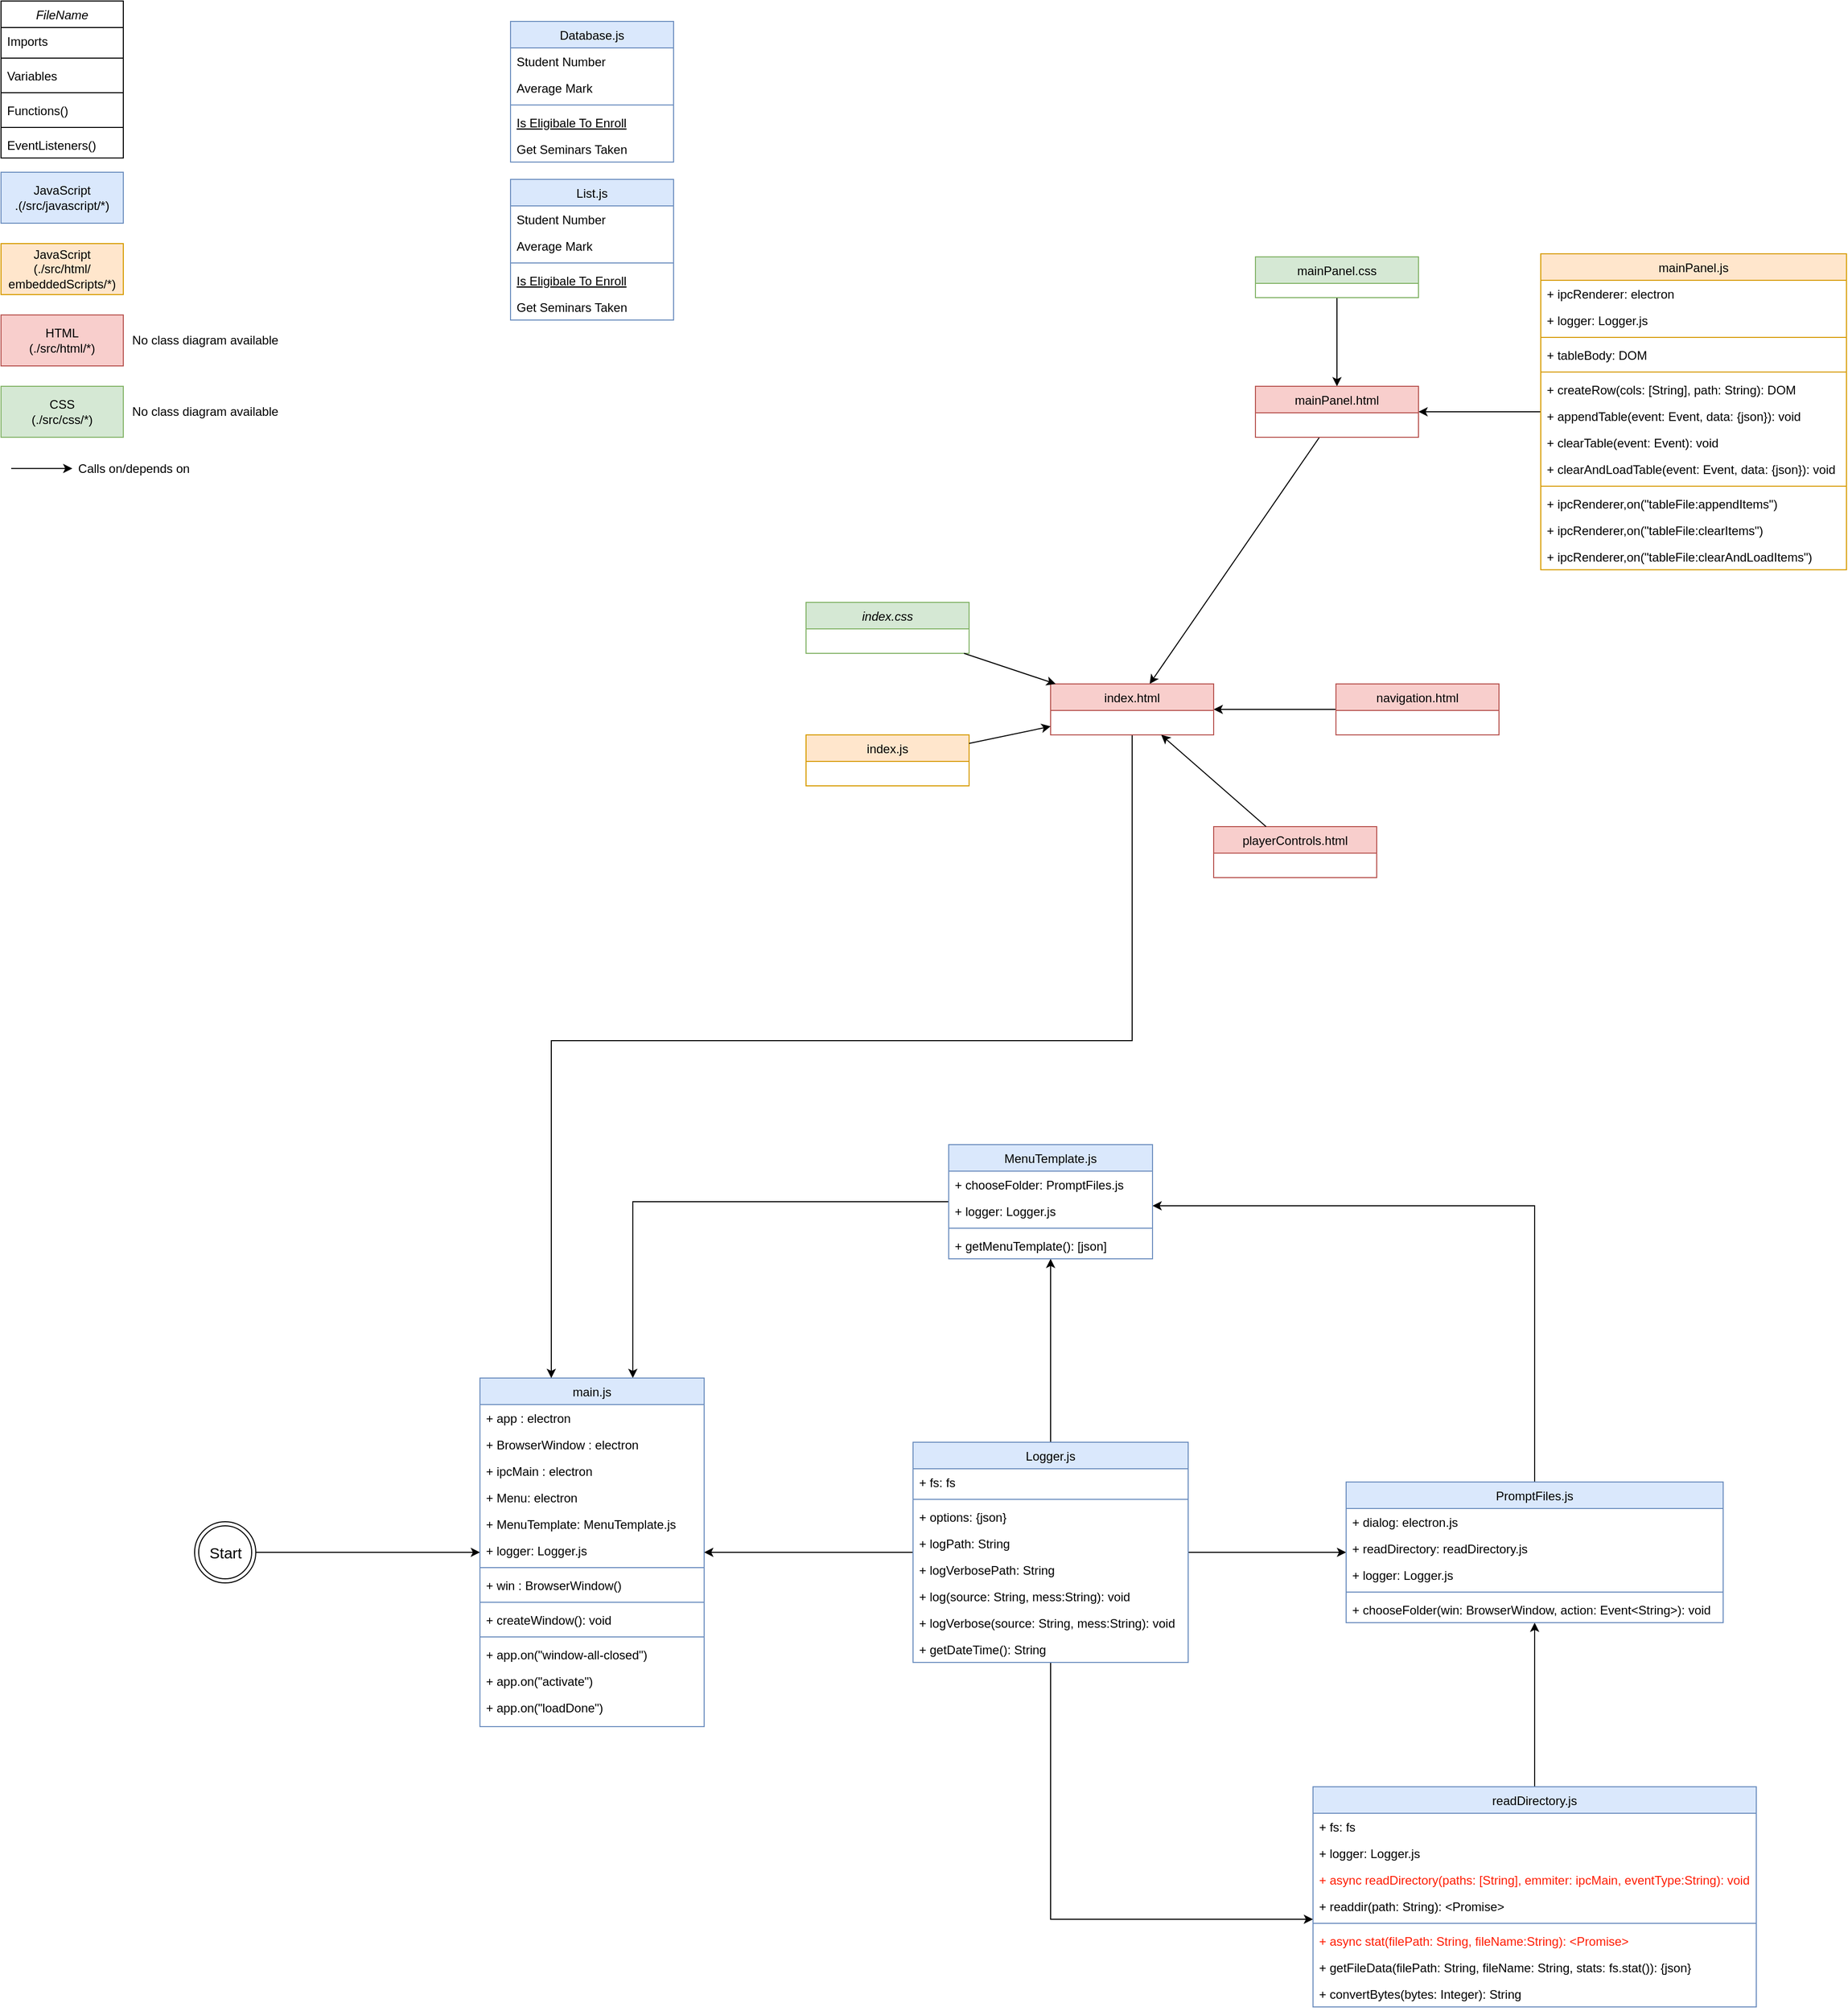 <mxfile version="13.0.3" type="device"><diagram id="C5RBs43oDa-KdzZeNtuy" name="Page-1"><mxGraphModel dx="3103" dy="2331" grid="1" gridSize="10" guides="1" tooltips="1" connect="1" arrows="1" fold="1" page="1" pageScale="1" pageWidth="827" pageHeight="1169" math="0" shadow="0"><root><mxCell id="WIyWlLk6GJQsqaUBKTNV-0"/><mxCell id="WIyWlLk6GJQsqaUBKTNV-1" parent="WIyWlLk6GJQsqaUBKTNV-0"/><mxCell id="gVrjF1iI4nP1B_Ggu-bL-0" value="FileName" style="swimlane;fontStyle=2;align=center;verticalAlign=top;childLayout=stackLayout;horizontal=1;startSize=26;horizontalStack=0;resizeParent=1;resizeLast=0;collapsible=1;marginBottom=0;rounded=0;shadow=0;strokeWidth=1;" parent="WIyWlLk6GJQsqaUBKTNV-1" vertex="1"><mxGeometry x="10" y="10" width="120" height="154" as="geometry"><mxRectangle x="230" y="140" width="160" height="26" as="alternateBounds"/></mxGeometry></mxCell><mxCell id="gVrjF1iI4nP1B_Ggu-bL-83" value="Imports" style="text;align=left;verticalAlign=top;spacingLeft=4;spacingRight=4;overflow=hidden;rotatable=0;points=[[0,0.5],[1,0.5]];portConstraint=eastwest;" parent="gVrjF1iI4nP1B_Ggu-bL-0" vertex="1"><mxGeometry y="26" width="120" height="26" as="geometry"/></mxCell><mxCell id="gVrjF1iI4nP1B_Ggu-bL-81" value="" style="line;html=1;strokeWidth=1;align=left;verticalAlign=middle;spacingTop=-1;spacingLeft=3;spacingRight=3;rotatable=0;labelPosition=right;points=[];portConstraint=eastwest;" parent="gVrjF1iI4nP1B_Ggu-bL-0" vertex="1"><mxGeometry y="52" width="120" height="8" as="geometry"/></mxCell><mxCell id="gVrjF1iI4nP1B_Ggu-bL-80" value="Variables" style="text;align=left;verticalAlign=top;spacingLeft=4;spacingRight=4;overflow=hidden;rotatable=0;points=[[0,0.5],[1,0.5]];portConstraint=eastwest;" parent="gVrjF1iI4nP1B_Ggu-bL-0" vertex="1"><mxGeometry y="60" width="120" height="26" as="geometry"/></mxCell><mxCell id="gVrjF1iI4nP1B_Ggu-bL-79" value="" style="line;html=1;strokeWidth=1;align=left;verticalAlign=middle;spacingTop=-1;spacingLeft=3;spacingRight=3;rotatable=0;labelPosition=right;points=[];portConstraint=eastwest;" parent="gVrjF1iI4nP1B_Ggu-bL-0" vertex="1"><mxGeometry y="86" width="120" height="8" as="geometry"/></mxCell><mxCell id="gVrjF1iI4nP1B_Ggu-bL-1" value="Functions()" style="text;align=left;verticalAlign=top;spacingLeft=4;spacingRight=4;overflow=hidden;rotatable=0;points=[[0,0.5],[1,0.5]];portConstraint=eastwest;" parent="gVrjF1iI4nP1B_Ggu-bL-0" vertex="1"><mxGeometry y="94" width="120" height="26" as="geometry"/></mxCell><mxCell id="gVrjF1iI4nP1B_Ggu-bL-4" value="" style="line;html=1;strokeWidth=1;align=left;verticalAlign=middle;spacingTop=-1;spacingLeft=3;spacingRight=3;rotatable=0;labelPosition=right;points=[];portConstraint=eastwest;" parent="gVrjF1iI4nP1B_Ggu-bL-0" vertex="1"><mxGeometry y="120" width="120" height="8" as="geometry"/></mxCell><mxCell id="gVrjF1iI4nP1B_Ggu-bL-5" value="EventListeners()" style="text;align=left;verticalAlign=top;spacingLeft=4;spacingRight=4;overflow=hidden;rotatable=0;points=[[0,0.5],[1,0.5]];portConstraint=eastwest;" parent="gVrjF1iI4nP1B_Ggu-bL-0" vertex="1"><mxGeometry y="128" width="120" height="26" as="geometry"/></mxCell><mxCell id="gVrjF1iI4nP1B_Ggu-bL-6" value="JavaScript&lt;br&gt;.(/src/javascript/*)" style="rounded=0;whiteSpace=wrap;html=1;fillColor=#dae8fc;strokeColor=#6c8ebf;" parent="WIyWlLk6GJQsqaUBKTNV-1" vertex="1"><mxGeometry x="10" y="178" width="120" height="50" as="geometry"/></mxCell><mxCell id="gVrjF1iI4nP1B_Ggu-bL-7" value="HTML&lt;br&gt;(./src/html/*)" style="rounded=0;whiteSpace=wrap;html=1;fillColor=#f8cecc;strokeColor=#b85450;" parent="WIyWlLk6GJQsqaUBKTNV-1" vertex="1"><mxGeometry x="10" y="318" width="120" height="50" as="geometry"/></mxCell><mxCell id="gVrjF1iI4nP1B_Ggu-bL-8" value="CSS&lt;br&gt;(./src/css/*)" style="rounded=0;whiteSpace=wrap;html=1;fillColor=#d5e8d4;strokeColor=#82b366;" parent="WIyWlLk6GJQsqaUBKTNV-1" vertex="1"><mxGeometry x="10" y="388" width="120" height="50" as="geometry"/></mxCell><mxCell id="gVrjF1iI4nP1B_Ggu-bL-9" value="JavaScript&lt;br&gt;(./src/html/&lt;br&gt;embeddedScripts/*)" style="rounded=0;whiteSpace=wrap;html=1;fillColor=#ffe6cc;strokeColor=#d79b00;" parent="WIyWlLk6GJQsqaUBKTNV-1" vertex="1"><mxGeometry x="10" y="248" width="120" height="50" as="geometry"/></mxCell><mxCell id="gVrjF1iI4nP1B_Ggu-bL-78" style="edgeStyle=orthogonalEdgeStyle;rounded=0;orthogonalLoop=1;jettySize=auto;html=1;" parent="WIyWlLk6GJQsqaUBKTNV-1" source="gVrjF1iI4nP1B_Ggu-bL-77" target="gVrjF1iI4nP1B_Ggu-bL-53" edge="1"><mxGeometry relative="1" as="geometry"/></mxCell><mxCell id="VrNnwWDNlk9LWZTwXPjB-36" style="rounded=0;orthogonalLoop=1;jettySize=auto;html=1;fontColor=#FF1C03;" edge="1" parent="WIyWlLk6GJQsqaUBKTNV-1" source="gVrjF1iI4nP1B_Ggu-bL-23" target="gVrjF1iI4nP1B_Ggu-bL-11"><mxGeometry relative="1" as="geometry"/></mxCell><mxCell id="VrNnwWDNlk9LWZTwXPjB-33" style="rounded=0;orthogonalLoop=1;jettySize=auto;html=1;fontColor=#FF1C03;" edge="1" parent="WIyWlLk6GJQsqaUBKTNV-1" source="gVrjF1iI4nP1B_Ggu-bL-17" target="gVrjF1iI4nP1B_Ggu-bL-11"><mxGeometry relative="1" as="geometry"/></mxCell><mxCell id="VrNnwWDNlk9LWZTwXPjB-35" style="rounded=0;orthogonalLoop=1;jettySize=auto;html=1;fontColor=#FF1C03;" edge="1" parent="WIyWlLk6GJQsqaUBKTNV-1" source="zkfFHV4jXpPFQw0GAbJ--17" target="gVrjF1iI4nP1B_Ggu-bL-17"><mxGeometry relative="1" as="geometry"/></mxCell><mxCell id="VrNnwWDNlk9LWZTwXPjB-34" style="rounded=0;orthogonalLoop=1;jettySize=auto;html=1;fontColor=#FF1C03;" edge="1" parent="WIyWlLk6GJQsqaUBKTNV-1" source="zkfFHV4jXpPFQw0GAbJ--6" target="gVrjF1iI4nP1B_Ggu-bL-17"><mxGeometry relative="1" as="geometry"/></mxCell><mxCell id="zkfFHV4jXpPFQw0GAbJ--0" value="index.css" style="swimlane;fontStyle=2;align=center;verticalAlign=top;childLayout=stackLayout;horizontal=1;startSize=26;horizontalStack=0;resizeParent=1;resizeLast=0;collapsible=1;marginBottom=0;rounded=0;shadow=0;strokeWidth=1;fillColor=#d5e8d4;strokeColor=#82b366;" parent="WIyWlLk6GJQsqaUBKTNV-1" vertex="1"><mxGeometry x="800" y="600" width="160" height="50" as="geometry"><mxRectangle x="230" y="140" width="160" height="26" as="alternateBounds"/></mxGeometry></mxCell><mxCell id="zkfFHV4jXpPFQw0GAbJ--13" value="index.js" style="swimlane;fontStyle=0;align=center;verticalAlign=top;childLayout=stackLayout;horizontal=1;startSize=26;horizontalStack=0;resizeParent=1;resizeLast=0;collapsible=1;marginBottom=0;rounded=0;shadow=0;strokeWidth=1;fillColor=#ffe6cc;strokeColor=#d79b00;" parent="WIyWlLk6GJQsqaUBKTNV-1" vertex="1"><mxGeometry x="800" y="730" width="160" height="50" as="geometry"><mxRectangle x="340" y="380" width="170" height="26" as="alternateBounds"/></mxGeometry></mxCell><mxCell id="gVrjF1iI4nP1B_Ggu-bL-35" value="Database.js" style="swimlane;fontStyle=0;align=center;verticalAlign=top;childLayout=stackLayout;horizontal=1;startSize=26;horizontalStack=0;resizeParent=1;resizeLast=0;collapsible=1;marginBottom=0;rounded=0;shadow=0;strokeWidth=1;fillColor=#dae8fc;strokeColor=#6c8ebf;" parent="WIyWlLk6GJQsqaUBKTNV-1" vertex="1"><mxGeometry x="510" y="30" width="160" height="138" as="geometry"><mxRectangle x="120" y="360" width="160" height="26" as="alternateBounds"/></mxGeometry></mxCell><mxCell id="gVrjF1iI4nP1B_Ggu-bL-36" value="Student Number" style="text;align=left;verticalAlign=top;spacingLeft=4;spacingRight=4;overflow=hidden;rotatable=0;points=[[0,0.5],[1,0.5]];portConstraint=eastwest;" parent="gVrjF1iI4nP1B_Ggu-bL-35" vertex="1"><mxGeometry y="26" width="160" height="26" as="geometry"/></mxCell><mxCell id="gVrjF1iI4nP1B_Ggu-bL-37" value="Average Mark" style="text;align=left;verticalAlign=top;spacingLeft=4;spacingRight=4;overflow=hidden;rotatable=0;points=[[0,0.5],[1,0.5]];portConstraint=eastwest;rounded=0;shadow=0;html=0;" parent="gVrjF1iI4nP1B_Ggu-bL-35" vertex="1"><mxGeometry y="52" width="160" height="26" as="geometry"/></mxCell><mxCell id="gVrjF1iI4nP1B_Ggu-bL-38" value="" style="line;html=1;strokeWidth=1;align=left;verticalAlign=middle;spacingTop=-1;spacingLeft=3;spacingRight=3;rotatable=0;labelPosition=right;points=[];portConstraint=eastwest;fillColor=#dae8fc;strokeColor=#6c8ebf;" parent="gVrjF1iI4nP1B_Ggu-bL-35" vertex="1"><mxGeometry y="78" width="160" height="8" as="geometry"/></mxCell><mxCell id="gVrjF1iI4nP1B_Ggu-bL-39" value="Is Eligibale To Enroll" style="text;align=left;verticalAlign=top;spacingLeft=4;spacingRight=4;overflow=hidden;rotatable=0;points=[[0,0.5],[1,0.5]];portConstraint=eastwest;fontStyle=4" parent="gVrjF1iI4nP1B_Ggu-bL-35" vertex="1"><mxGeometry y="86" width="160" height="26" as="geometry"/></mxCell><mxCell id="gVrjF1iI4nP1B_Ggu-bL-40" value="Get Seminars Taken" style="text;align=left;verticalAlign=top;spacingLeft=4;spacingRight=4;overflow=hidden;rotatable=0;points=[[0,0.5],[1,0.5]];portConstraint=eastwest;" parent="gVrjF1iI4nP1B_Ggu-bL-35" vertex="1"><mxGeometry y="112" width="160" height="26" as="geometry"/></mxCell><mxCell id="gVrjF1iI4nP1B_Ggu-bL-41" value="List.js" style="swimlane;fontStyle=0;align=center;verticalAlign=top;childLayout=stackLayout;horizontal=1;startSize=26;horizontalStack=0;resizeParent=1;resizeLast=0;collapsible=1;marginBottom=0;rounded=0;shadow=0;strokeWidth=1;fillColor=#dae8fc;strokeColor=#6c8ebf;" parent="WIyWlLk6GJQsqaUBKTNV-1" vertex="1"><mxGeometry x="510" y="185" width="160" height="138" as="geometry"><mxRectangle x="120" y="360" width="160" height="26" as="alternateBounds"/></mxGeometry></mxCell><mxCell id="gVrjF1iI4nP1B_Ggu-bL-42" value="Student Number" style="text;align=left;verticalAlign=top;spacingLeft=4;spacingRight=4;overflow=hidden;rotatable=0;points=[[0,0.5],[1,0.5]];portConstraint=eastwest;" parent="gVrjF1iI4nP1B_Ggu-bL-41" vertex="1"><mxGeometry y="26" width="160" height="26" as="geometry"/></mxCell><mxCell id="gVrjF1iI4nP1B_Ggu-bL-43" value="Average Mark" style="text;align=left;verticalAlign=top;spacingLeft=4;spacingRight=4;overflow=hidden;rotatable=0;points=[[0,0.5],[1,0.5]];portConstraint=eastwest;rounded=0;shadow=0;html=0;" parent="gVrjF1iI4nP1B_Ggu-bL-41" vertex="1"><mxGeometry y="52" width="160" height="26" as="geometry"/></mxCell><mxCell id="gVrjF1iI4nP1B_Ggu-bL-44" value="" style="line;html=1;strokeWidth=1;align=left;verticalAlign=middle;spacingTop=-1;spacingLeft=3;spacingRight=3;rotatable=0;labelPosition=right;points=[];portConstraint=eastwest;fillColor=#dae8fc;strokeColor=#6c8ebf;" parent="gVrjF1iI4nP1B_Ggu-bL-41" vertex="1"><mxGeometry y="78" width="160" height="8" as="geometry"/></mxCell><mxCell id="gVrjF1iI4nP1B_Ggu-bL-45" value="Is Eligibale To Enroll" style="text;align=left;verticalAlign=top;spacingLeft=4;spacingRight=4;overflow=hidden;rotatable=0;points=[[0,0.5],[1,0.5]];portConstraint=eastwest;fontStyle=4" parent="gVrjF1iI4nP1B_Ggu-bL-41" vertex="1"><mxGeometry y="86" width="160" height="26" as="geometry"/></mxCell><mxCell id="gVrjF1iI4nP1B_Ggu-bL-46" value="Get Seminars Taken" style="text;align=left;verticalAlign=top;spacingLeft=4;spacingRight=4;overflow=hidden;rotatable=0;points=[[0,0.5],[1,0.5]];portConstraint=eastwest;" parent="gVrjF1iI4nP1B_Ggu-bL-41" vertex="1"><mxGeometry y="112" width="160" height="26" as="geometry"/></mxCell><mxCell id="gVrjF1iI4nP1B_Ggu-bL-77" value="&lt;font style=&quot;font-size: 15px&quot;&gt;Start&lt;/font&gt;" style="ellipse;shape=doubleEllipse;html=1;dashed=0;whitespace=wrap;aspect=fixed;" parent="WIyWlLk6GJQsqaUBKTNV-1" vertex="1"><mxGeometry x="200" y="1502" width="60" height="60" as="geometry"/></mxCell><mxCell id="VrNnwWDNlk9LWZTwXPjB-8" style="edgeStyle=orthogonalEdgeStyle;rounded=0;orthogonalLoop=1;jettySize=auto;html=1;" edge="1" parent="WIyWlLk6GJQsqaUBKTNV-1" source="gVrjF1iI4nP1B_Ggu-bL-59" target="gVrjF1iI4nP1B_Ggu-bL-53"><mxGeometry relative="1" as="geometry"><Array as="points"><mxPoint x="630" y="1188"/></Array></mxGeometry></mxCell><mxCell id="VrNnwWDNlk9LWZTwXPjB-9" value="" style="endArrow=classic;html=1;" edge="1" parent="WIyWlLk6GJQsqaUBKTNV-1"><mxGeometry width="50" height="50" relative="1" as="geometry"><mxPoint x="20" y="468.66" as="sourcePoint"/><mxPoint x="80" y="468.66" as="targetPoint"/></mxGeometry></mxCell><mxCell id="VrNnwWDNlk9LWZTwXPjB-10" value="Calls on/depends on" style="text;html=1;align=center;verticalAlign=middle;resizable=0;points=[];autosize=1;" vertex="1" parent="WIyWlLk6GJQsqaUBKTNV-1"><mxGeometry x="80" y="459" width="120" height="20" as="geometry"/></mxCell><mxCell id="VrNnwWDNlk9LWZTwXPjB-13" style="edgeStyle=orthogonalEdgeStyle;rounded=0;orthogonalLoop=1;jettySize=auto;html=1;" edge="1" parent="WIyWlLk6GJQsqaUBKTNV-1" source="gVrjF1iI4nP1B_Ggu-bL-47" target="gVrjF1iI4nP1B_Ggu-bL-53"><mxGeometry relative="1" as="geometry"/></mxCell><mxCell id="VrNnwWDNlk9LWZTwXPjB-15" style="edgeStyle=orthogonalEdgeStyle;rounded=0;orthogonalLoop=1;jettySize=auto;html=1;" edge="1" parent="WIyWlLk6GJQsqaUBKTNV-1" source="gVrjF1iI4nP1B_Ggu-bL-47" target="gVrjF1iI4nP1B_Ggu-bL-59"><mxGeometry relative="1" as="geometry"/></mxCell><mxCell id="VrNnwWDNlk9LWZTwXPjB-23" style="edgeStyle=orthogonalEdgeStyle;rounded=0;orthogonalLoop=1;jettySize=auto;html=1;" edge="1" parent="WIyWlLk6GJQsqaUBKTNV-1" source="gVrjF1iI4nP1B_Ggu-bL-47" target="gVrjF1iI4nP1B_Ggu-bL-65"><mxGeometry relative="1" as="geometry"/></mxCell><mxCell id="VrNnwWDNlk9LWZTwXPjB-16" style="edgeStyle=orthogonalEdgeStyle;rounded=0;orthogonalLoop=1;jettySize=auto;html=1;" edge="1" parent="WIyWlLk6GJQsqaUBKTNV-1" source="gVrjF1iI4nP1B_Ggu-bL-65" target="gVrjF1iI4nP1B_Ggu-bL-59"><mxGeometry relative="1" as="geometry"><Array as="points"><mxPoint x="1515" y="1192"/></Array></mxGeometry></mxCell><mxCell id="VrNnwWDNlk9LWZTwXPjB-28" style="edgeStyle=orthogonalEdgeStyle;rounded=0;orthogonalLoop=1;jettySize=auto;html=1;fontColor=#FF1C03;" edge="1" parent="WIyWlLk6GJQsqaUBKTNV-1" source="gVrjF1iI4nP1B_Ggu-bL-47" target="gVrjF1iI4nP1B_Ggu-bL-71"><mxGeometry relative="1" as="geometry"><Array as="points"><mxPoint x="1040" y="1892"/></Array></mxGeometry></mxCell><mxCell id="VrNnwWDNlk9LWZTwXPjB-24" style="edgeStyle=orthogonalEdgeStyle;rounded=0;orthogonalLoop=1;jettySize=auto;html=1;" edge="1" parent="WIyWlLk6GJQsqaUBKTNV-1" source="gVrjF1iI4nP1B_Ggu-bL-71" target="gVrjF1iI4nP1B_Ggu-bL-65"><mxGeometry relative="1" as="geometry"/></mxCell><mxCell id="gVrjF1iI4nP1B_Ggu-bL-59" value="MenuTemplate.js" style="swimlane;fontStyle=0;align=center;verticalAlign=top;childLayout=stackLayout;horizontal=1;startSize=26;horizontalStack=0;resizeParent=1;resizeLast=0;collapsible=1;marginBottom=0;rounded=0;shadow=0;strokeWidth=1;fillColor=#dae8fc;strokeColor=#6c8ebf;" parent="WIyWlLk6GJQsqaUBKTNV-1" vertex="1"><mxGeometry x="940" y="1132" width="200" height="112" as="geometry"><mxRectangle x="120" y="360" width="160" height="26" as="alternateBounds"/></mxGeometry></mxCell><mxCell id="gVrjF1iI4nP1B_Ggu-bL-60" value="+ chooseFolder: PromptFiles.js" style="text;align=left;verticalAlign=top;spacingLeft=4;spacingRight=4;overflow=hidden;rotatable=0;points=[[0,0.5],[1,0.5]];portConstraint=eastwest;" parent="gVrjF1iI4nP1B_Ggu-bL-59" vertex="1"><mxGeometry y="26" width="200" height="26" as="geometry"/></mxCell><mxCell id="gVrjF1iI4nP1B_Ggu-bL-61" value="+ logger: Logger.js" style="text;align=left;verticalAlign=top;spacingLeft=4;spacingRight=4;overflow=hidden;rotatable=0;points=[[0,0.5],[1,0.5]];portConstraint=eastwest;rounded=0;shadow=0;html=0;" parent="gVrjF1iI4nP1B_Ggu-bL-59" vertex="1"><mxGeometry y="52" width="200" height="26" as="geometry"/></mxCell><mxCell id="gVrjF1iI4nP1B_Ggu-bL-62" value="" style="line;html=1;strokeWidth=1;align=left;verticalAlign=middle;spacingTop=-1;spacingLeft=3;spacingRight=3;rotatable=0;labelPosition=right;points=[];portConstraint=eastwest;fillColor=#dae8fc;strokeColor=#6c8ebf;" parent="gVrjF1iI4nP1B_Ggu-bL-59" vertex="1"><mxGeometry y="78" width="200" height="8" as="geometry"/></mxCell><mxCell id="gVrjF1iI4nP1B_Ggu-bL-63" value="+ getMenuTemplate(): [json]" style="text;align=left;verticalAlign=top;spacingLeft=4;spacingRight=4;overflow=hidden;rotatable=0;points=[[0,0.5],[1,0.5]];portConstraint=eastwest;fontStyle=0" parent="gVrjF1iI4nP1B_Ggu-bL-59" vertex="1"><mxGeometry y="86" width="200" height="26" as="geometry"/></mxCell><mxCell id="gVrjF1iI4nP1B_Ggu-bL-47" value="Logger.js" style="swimlane;fontStyle=0;align=center;verticalAlign=top;childLayout=stackLayout;horizontal=1;startSize=26;horizontalStack=0;resizeParent=1;resizeLast=0;collapsible=1;marginBottom=0;rounded=0;shadow=0;strokeWidth=1;fillColor=#dae8fc;strokeColor=#6c8ebf;" parent="WIyWlLk6GJQsqaUBKTNV-1" vertex="1"><mxGeometry x="905" y="1424" width="270" height="216" as="geometry"><mxRectangle x="120" y="360" width="160" height="26" as="alternateBounds"/></mxGeometry></mxCell><mxCell id="gVrjF1iI4nP1B_Ggu-bL-48" value="+ fs: fs" style="text;align=left;verticalAlign=top;spacingLeft=4;spacingRight=4;overflow=hidden;rotatable=0;points=[[0,0.5],[1,0.5]];portConstraint=eastwest;" parent="gVrjF1iI4nP1B_Ggu-bL-47" vertex="1"><mxGeometry y="26" width="270" height="26" as="geometry"/></mxCell><mxCell id="gVrjF1iI4nP1B_Ggu-bL-50" value="" style="line;html=1;strokeWidth=1;align=left;verticalAlign=middle;spacingTop=-1;spacingLeft=3;spacingRight=3;rotatable=0;labelPosition=right;points=[];portConstraint=eastwest;fillColor=#dae8fc;strokeColor=#6c8ebf;" parent="gVrjF1iI4nP1B_Ggu-bL-47" vertex="1"><mxGeometry y="52" width="270" height="8" as="geometry"/></mxCell><mxCell id="gVrjF1iI4nP1B_Ggu-bL-51" value="+ options: {json}" style="text;align=left;verticalAlign=top;spacingLeft=4;spacingRight=4;overflow=hidden;rotatable=0;points=[[0,0.5],[1,0.5]];portConstraint=eastwest;fontStyle=0" parent="gVrjF1iI4nP1B_Ggu-bL-47" vertex="1"><mxGeometry y="60" width="270" height="26" as="geometry"/></mxCell><mxCell id="gVrjF1iI4nP1B_Ggu-bL-52" value="+ logPath: String" style="text;align=left;verticalAlign=top;spacingLeft=4;spacingRight=4;overflow=hidden;rotatable=0;points=[[0,0.5],[1,0.5]];portConstraint=eastwest;" parent="gVrjF1iI4nP1B_Ggu-bL-47" vertex="1"><mxGeometry y="86" width="270" height="26" as="geometry"/></mxCell><mxCell id="VrNnwWDNlk9LWZTwXPjB-18" value="+ logVerbosePath: String" style="text;align=left;verticalAlign=top;spacingLeft=4;spacingRight=4;overflow=hidden;rotatable=0;points=[[0,0.5],[1,0.5]];portConstraint=eastwest;" vertex="1" parent="gVrjF1iI4nP1B_Ggu-bL-47"><mxGeometry y="112" width="270" height="26" as="geometry"/></mxCell><mxCell id="VrNnwWDNlk9LWZTwXPjB-20" value="+ log(source: String, mess:String): void" style="text;align=left;verticalAlign=top;spacingLeft=4;spacingRight=4;overflow=hidden;rotatable=0;points=[[0,0.5],[1,0.5]];portConstraint=eastwest;" vertex="1" parent="gVrjF1iI4nP1B_Ggu-bL-47"><mxGeometry y="138" width="270" height="26" as="geometry"/></mxCell><mxCell id="VrNnwWDNlk9LWZTwXPjB-19" value="+ logVerbose(source: String, mess:String): void" style="text;align=left;verticalAlign=top;spacingLeft=4;spacingRight=4;overflow=hidden;rotatable=0;points=[[0,0.5],[1,0.5]];portConstraint=eastwest;" vertex="1" parent="gVrjF1iI4nP1B_Ggu-bL-47"><mxGeometry y="164" width="270" height="26" as="geometry"/></mxCell><mxCell id="VrNnwWDNlk9LWZTwXPjB-21" value="+ getDateTime(): String" style="text;align=left;verticalAlign=top;spacingLeft=4;spacingRight=4;overflow=hidden;rotatable=0;points=[[0,0.5],[1,0.5]];portConstraint=eastwest;" vertex="1" parent="gVrjF1iI4nP1B_Ggu-bL-47"><mxGeometry y="190" width="270" height="26" as="geometry"/></mxCell><mxCell id="gVrjF1iI4nP1B_Ggu-bL-53" value="main.js" style="swimlane;fontStyle=0;align=center;verticalAlign=top;childLayout=stackLayout;horizontal=1;startSize=26;horizontalStack=0;resizeParent=1;resizeLast=0;collapsible=1;marginBottom=0;rounded=0;shadow=0;strokeWidth=1;fillColor=#dae8fc;strokeColor=#6c8ebf;" parent="WIyWlLk6GJQsqaUBKTNV-1" vertex="1"><mxGeometry x="480" y="1361" width="220" height="342" as="geometry"><mxRectangle x="120" y="360" width="160" height="26" as="alternateBounds"/></mxGeometry></mxCell><mxCell id="gVrjF1iI4nP1B_Ggu-bL-54" value="+ app : electron" style="text;align=left;verticalAlign=top;spacingLeft=4;spacingRight=4;overflow=hidden;rotatable=0;points=[[0,0.5],[1,0.5]];portConstraint=eastwest;" parent="gVrjF1iI4nP1B_Ggu-bL-53" vertex="1"><mxGeometry y="26" width="220" height="26" as="geometry"/></mxCell><mxCell id="gVrjF1iI4nP1B_Ggu-bL-86" value="+ BrowserWindow : electron" style="text;align=left;verticalAlign=top;spacingLeft=4;spacingRight=4;overflow=hidden;rotatable=0;points=[[0,0.5],[1,0.5]];portConstraint=eastwest;rounded=0;shadow=0;html=0;" parent="gVrjF1iI4nP1B_Ggu-bL-53" vertex="1"><mxGeometry y="52" width="220" height="26" as="geometry"/></mxCell><mxCell id="gVrjF1iI4nP1B_Ggu-bL-85" value="+ ipcMain : electron" style="text;align=left;verticalAlign=top;spacingLeft=4;spacingRight=4;overflow=hidden;rotatable=0;points=[[0,0.5],[1,0.5]];portConstraint=eastwest;rounded=0;shadow=0;html=0;" parent="gVrjF1iI4nP1B_Ggu-bL-53" vertex="1"><mxGeometry y="78" width="220" height="26" as="geometry"/></mxCell><mxCell id="gVrjF1iI4nP1B_Ggu-bL-55" value="+ Menu: electron" style="text;align=left;verticalAlign=top;spacingLeft=4;spacingRight=4;overflow=hidden;rotatable=0;points=[[0,0.5],[1,0.5]];portConstraint=eastwest;rounded=0;shadow=0;html=0;" parent="gVrjF1iI4nP1B_Ggu-bL-53" vertex="1"><mxGeometry y="104" width="220" height="26" as="geometry"/></mxCell><mxCell id="VrNnwWDNlk9LWZTwXPjB-0" value="+ MenuTemplate: MenuTemplate.js&#10;" style="text;align=left;verticalAlign=top;spacingLeft=4;spacingRight=4;overflow=hidden;rotatable=0;points=[[0,0.5],[1,0.5]];portConstraint=eastwest;rounded=0;shadow=0;html=0;" vertex="1" parent="gVrjF1iI4nP1B_Ggu-bL-53"><mxGeometry y="130" width="220" height="26" as="geometry"/></mxCell><mxCell id="VrNnwWDNlk9LWZTwXPjB-1" value="+ logger: Logger.js" style="text;align=left;verticalAlign=top;spacingLeft=4;spacingRight=4;overflow=hidden;rotatable=0;points=[[0,0.5],[1,0.5]];portConstraint=eastwest;rounded=0;shadow=0;html=0;" vertex="1" parent="gVrjF1iI4nP1B_Ggu-bL-53"><mxGeometry y="156" width="220" height="26" as="geometry"/></mxCell><mxCell id="gVrjF1iI4nP1B_Ggu-bL-56" value="" style="line;html=1;strokeWidth=1;align=left;verticalAlign=middle;spacingTop=-1;spacingLeft=3;spacingRight=3;rotatable=0;labelPosition=right;points=[];portConstraint=eastwest;fillColor=#dae8fc;strokeColor=#6c8ebf;" parent="gVrjF1iI4nP1B_Ggu-bL-53" vertex="1"><mxGeometry y="182" width="220" height="8" as="geometry"/></mxCell><mxCell id="gVrjF1iI4nP1B_Ggu-bL-57" value="+ win : BrowserWindow()" style="text;align=left;verticalAlign=top;spacingLeft=4;spacingRight=4;overflow=hidden;rotatable=0;points=[[0,0.5],[1,0.5]];portConstraint=eastwest;fontStyle=0" parent="gVrjF1iI4nP1B_Ggu-bL-53" vertex="1"><mxGeometry y="190" width="220" height="26" as="geometry"/></mxCell><mxCell id="VrNnwWDNlk9LWZTwXPjB-2" value="" style="line;html=1;strokeWidth=1;align=left;verticalAlign=middle;spacingTop=-1;spacingLeft=3;spacingRight=3;rotatable=0;labelPosition=right;points=[];portConstraint=eastwest;fillColor=#dae8fc;strokeColor=#6c8ebf;" vertex="1" parent="gVrjF1iI4nP1B_Ggu-bL-53"><mxGeometry y="216" width="220" height="8" as="geometry"/></mxCell><mxCell id="gVrjF1iI4nP1B_Ggu-bL-58" value="+ createWindow(): void" style="text;align=left;verticalAlign=top;spacingLeft=4;spacingRight=4;overflow=hidden;rotatable=0;points=[[0,0.5],[1,0.5]];portConstraint=eastwest;" parent="gVrjF1iI4nP1B_Ggu-bL-53" vertex="1"><mxGeometry y="224" width="220" height="26" as="geometry"/></mxCell><mxCell id="VrNnwWDNlk9LWZTwXPjB-3" value="" style="line;html=1;strokeWidth=1;align=left;verticalAlign=middle;spacingTop=-1;spacingLeft=3;spacingRight=3;rotatable=0;labelPosition=right;points=[];portConstraint=eastwest;fillColor=#dae8fc;strokeColor=#6c8ebf;" vertex="1" parent="gVrjF1iI4nP1B_Ggu-bL-53"><mxGeometry y="250" width="220" height="8" as="geometry"/></mxCell><mxCell id="VrNnwWDNlk9LWZTwXPjB-4" value="+ app.on(&quot;window-all-closed&quot;)" style="text;align=left;verticalAlign=top;spacingLeft=4;spacingRight=4;overflow=hidden;rotatable=0;points=[[0,0.5],[1,0.5]];portConstraint=eastwest;" vertex="1" parent="gVrjF1iI4nP1B_Ggu-bL-53"><mxGeometry y="258" width="220" height="26" as="geometry"/></mxCell><mxCell id="VrNnwWDNlk9LWZTwXPjB-6" value="+ app.on(&quot;activate&quot;)" style="text;align=left;verticalAlign=top;spacingLeft=4;spacingRight=4;overflow=hidden;rotatable=0;points=[[0,0.5],[1,0.5]];portConstraint=eastwest;rounded=0;shadow=0;html=0;" vertex="1" parent="gVrjF1iI4nP1B_Ggu-bL-53"><mxGeometry y="284" width="220" height="26" as="geometry"/></mxCell><mxCell id="VrNnwWDNlk9LWZTwXPjB-7" value="+ app.on(&quot;loadDone&quot;)" style="text;align=left;verticalAlign=top;spacingLeft=4;spacingRight=4;overflow=hidden;rotatable=0;points=[[0,0.5],[1,0.5]];portConstraint=eastwest;rounded=0;shadow=0;html=0;" vertex="1" parent="gVrjF1iI4nP1B_Ggu-bL-53"><mxGeometry y="310" width="220" height="26" as="geometry"/></mxCell><mxCell id="gVrjF1iI4nP1B_Ggu-bL-65" value="PromptFiles.js" style="swimlane;fontStyle=0;align=center;verticalAlign=top;childLayout=stackLayout;horizontal=1;startSize=26;horizontalStack=0;resizeParent=1;resizeLast=0;collapsible=1;marginBottom=0;rounded=0;shadow=0;strokeWidth=1;fillColor=#dae8fc;strokeColor=#6c8ebf;" parent="WIyWlLk6GJQsqaUBKTNV-1" vertex="1"><mxGeometry x="1330" y="1463" width="370" height="138" as="geometry"><mxRectangle x="120" y="360" width="160" height="26" as="alternateBounds"/></mxGeometry></mxCell><mxCell id="gVrjF1iI4nP1B_Ggu-bL-66" value="+ dialog: electron.js" style="text;align=left;verticalAlign=top;spacingLeft=4;spacingRight=4;overflow=hidden;rotatable=0;points=[[0,0.5],[1,0.5]];portConstraint=eastwest;" parent="gVrjF1iI4nP1B_Ggu-bL-65" vertex="1"><mxGeometry y="26" width="370" height="26" as="geometry"/></mxCell><mxCell id="VrNnwWDNlk9LWZTwXPjB-22" value="+ readDirectory: readDirectory.js" style="text;align=left;verticalAlign=top;spacingLeft=4;spacingRight=4;overflow=hidden;rotatable=0;points=[[0,0.5],[1,0.5]];portConstraint=eastwest;" vertex="1" parent="gVrjF1iI4nP1B_Ggu-bL-65"><mxGeometry y="52" width="370" height="26" as="geometry"/></mxCell><mxCell id="gVrjF1iI4nP1B_Ggu-bL-67" value="+ logger: Logger.js" style="text;align=left;verticalAlign=top;spacingLeft=4;spacingRight=4;overflow=hidden;rotatable=0;points=[[0,0.5],[1,0.5]];portConstraint=eastwest;rounded=0;shadow=0;html=0;" parent="gVrjF1iI4nP1B_Ggu-bL-65" vertex="1"><mxGeometry y="78" width="370" height="26" as="geometry"/></mxCell><mxCell id="gVrjF1iI4nP1B_Ggu-bL-68" value="" style="line;html=1;strokeWidth=1;align=left;verticalAlign=middle;spacingTop=-1;spacingLeft=3;spacingRight=3;rotatable=0;labelPosition=right;points=[];portConstraint=eastwest;fillColor=#dae8fc;strokeColor=#6c8ebf;" parent="gVrjF1iI4nP1B_Ggu-bL-65" vertex="1"><mxGeometry y="104" width="370" height="8" as="geometry"/></mxCell><mxCell id="gVrjF1iI4nP1B_Ggu-bL-70" value="+ chooseFolder(win: BrowserWindow, action: Event&lt;String&gt;): void" style="text;align=left;verticalAlign=top;spacingLeft=4;spacingRight=4;overflow=hidden;rotatable=0;points=[[0,0.5],[1,0.5]];portConstraint=eastwest;" parent="gVrjF1iI4nP1B_Ggu-bL-65" vertex="1"><mxGeometry y="112" width="370" height="26" as="geometry"/></mxCell><mxCell id="VrNnwWDNlk9LWZTwXPjB-38" style="edgeStyle=orthogonalEdgeStyle;rounded=0;orthogonalLoop=1;jettySize=auto;html=1;fontColor=#FF1C03;" edge="1" parent="WIyWlLk6GJQsqaUBKTNV-1" source="gVrjF1iI4nP1B_Ggu-bL-11" target="gVrjF1iI4nP1B_Ggu-bL-53"><mxGeometry relative="1" as="geometry"><Array as="points"><mxPoint x="1120" y="1030"/><mxPoint x="550" y="1030"/></Array></mxGeometry></mxCell><mxCell id="gVrjF1iI4nP1B_Ggu-bL-11" value="index.html" style="swimlane;fontStyle=0;align=center;verticalAlign=top;childLayout=stackLayout;horizontal=1;startSize=26;horizontalStack=0;resizeParent=1;resizeLast=0;collapsible=1;marginBottom=0;rounded=0;shadow=0;strokeWidth=1;fillColor=#f8cecc;strokeColor=#b85450;" parent="WIyWlLk6GJQsqaUBKTNV-1" vertex="1"><mxGeometry x="1040" y="680" width="160" height="50" as="geometry"><mxRectangle x="120" y="360" width="160" height="26" as="alternateBounds"/></mxGeometry></mxCell><mxCell id="VrNnwWDNlk9LWZTwXPjB-32" style="rounded=0;orthogonalLoop=1;jettySize=auto;html=1;fontColor=#FF1C03;" edge="1" parent="WIyWlLk6GJQsqaUBKTNV-1" source="zkfFHV4jXpPFQw0GAbJ--0" target="gVrjF1iI4nP1B_Ggu-bL-11"><mxGeometry relative="1" as="geometry"/></mxCell><mxCell id="VrNnwWDNlk9LWZTwXPjB-31" style="rounded=0;orthogonalLoop=1;jettySize=auto;html=1;fontColor=#FF1C03;" edge="1" parent="WIyWlLk6GJQsqaUBKTNV-1" source="zkfFHV4jXpPFQw0GAbJ--13" target="gVrjF1iI4nP1B_Ggu-bL-11"><mxGeometry relative="1" as="geometry"/></mxCell><mxCell id="gVrjF1iI4nP1B_Ggu-bL-23" value="navigation.html" style="swimlane;fontStyle=0;align=center;verticalAlign=top;childLayout=stackLayout;horizontal=1;startSize=26;horizontalStack=0;resizeParent=1;resizeLast=0;collapsible=1;marginBottom=0;rounded=0;shadow=0;strokeWidth=1;fillColor=#f8cecc;strokeColor=#b85450;" parent="WIyWlLk6GJQsqaUBKTNV-1" vertex="1"><mxGeometry x="1320" y="680" width="160" height="50" as="geometry"><mxRectangle x="120" y="360" width="160" height="26" as="alternateBounds"/></mxGeometry></mxCell><mxCell id="gVrjF1iI4nP1B_Ggu-bL-29" value="playerControls.html" style="swimlane;fontStyle=0;align=center;verticalAlign=top;childLayout=stackLayout;horizontal=1;startSize=26;horizontalStack=0;resizeParent=1;resizeLast=0;collapsible=1;marginBottom=0;rounded=0;shadow=0;strokeWidth=1;fillColor=#f8cecc;strokeColor=#b85450;" parent="WIyWlLk6GJQsqaUBKTNV-1" vertex="1"><mxGeometry x="1200" y="820" width="160" height="50" as="geometry"><mxRectangle x="120" y="360" width="160" height="26" as="alternateBounds"/></mxGeometry></mxCell><mxCell id="gVrjF1iI4nP1B_Ggu-bL-17" value="mainPanel.html" style="swimlane;fontStyle=0;align=center;verticalAlign=top;childLayout=stackLayout;horizontal=1;startSize=26;horizontalStack=0;resizeParent=1;resizeLast=0;collapsible=1;marginBottom=0;rounded=0;shadow=0;strokeWidth=1;fillColor=#f8cecc;strokeColor=#b85450;" parent="WIyWlLk6GJQsqaUBKTNV-1" vertex="1"><mxGeometry x="1241" y="388" width="160" height="50" as="geometry"><mxRectangle x="120" y="360" width="160" height="26" as="alternateBounds"/></mxGeometry></mxCell><mxCell id="zkfFHV4jXpPFQw0GAbJ--17" value="mainPanel.css&#10;" style="swimlane;fontStyle=0;align=center;verticalAlign=top;childLayout=stackLayout;horizontal=1;startSize=26;horizontalStack=0;resizeParent=1;resizeLast=0;collapsible=1;marginBottom=0;rounded=0;shadow=0;strokeWidth=1;fillColor=#d5e8d4;strokeColor=#82b366;" parent="WIyWlLk6GJQsqaUBKTNV-1" vertex="1"><mxGeometry x="1241" y="261" width="160" height="40" as="geometry"><mxRectangle x="550" y="140" width="160" height="26" as="alternateBounds"/></mxGeometry></mxCell><mxCell id="zkfFHV4jXpPFQw0GAbJ--6" value="mainPanel.js" style="swimlane;fontStyle=0;align=center;verticalAlign=top;childLayout=stackLayout;horizontal=1;startSize=26;horizontalStack=0;resizeParent=1;resizeLast=0;collapsible=1;marginBottom=0;rounded=0;shadow=0;strokeWidth=1;fillColor=#ffe6cc;strokeColor=#d79b00;" parent="WIyWlLk6GJQsqaUBKTNV-1" vertex="1"><mxGeometry x="1521" y="258" width="300" height="310" as="geometry"><mxRectangle x="120" y="360" width="160" height="26" as="alternateBounds"/></mxGeometry></mxCell><mxCell id="zkfFHV4jXpPFQw0GAbJ--7" value="+ ipcRenderer: electron" style="text;align=left;verticalAlign=top;spacingLeft=4;spacingRight=4;overflow=hidden;rotatable=0;points=[[0,0.5],[1,0.5]];portConstraint=eastwest;" parent="zkfFHV4jXpPFQw0GAbJ--6" vertex="1"><mxGeometry y="26" width="300" height="26" as="geometry"/></mxCell><mxCell id="zkfFHV4jXpPFQw0GAbJ--8" value="+ logger: Logger.js" style="text;align=left;verticalAlign=top;spacingLeft=4;spacingRight=4;overflow=hidden;rotatable=0;points=[[0,0.5],[1,0.5]];portConstraint=eastwest;rounded=0;shadow=0;html=0;" parent="zkfFHV4jXpPFQw0GAbJ--6" vertex="1"><mxGeometry y="52" width="300" height="26" as="geometry"/></mxCell><mxCell id="zkfFHV4jXpPFQw0GAbJ--9" value="" style="line;html=1;strokeWidth=1;align=left;verticalAlign=middle;spacingTop=-1;spacingLeft=3;spacingRight=3;rotatable=0;labelPosition=right;points=[];portConstraint=eastwest;fillColor=#ffe6cc;strokeColor=#d79b00;" parent="zkfFHV4jXpPFQw0GAbJ--6" vertex="1"><mxGeometry y="78" width="300" height="8" as="geometry"/></mxCell><mxCell id="zkfFHV4jXpPFQw0GAbJ--10" value="+ tableBody: DOM" style="text;align=left;verticalAlign=top;spacingLeft=4;spacingRight=4;overflow=hidden;rotatable=0;points=[[0,0.5],[1,0.5]];portConstraint=eastwest;fontStyle=0" parent="zkfFHV4jXpPFQw0GAbJ--6" vertex="1"><mxGeometry y="86" width="300" height="26" as="geometry"/></mxCell><mxCell id="VrNnwWDNlk9LWZTwXPjB-42" value="" style="line;html=1;strokeWidth=1;align=left;verticalAlign=middle;spacingTop=-1;spacingLeft=3;spacingRight=3;rotatable=0;labelPosition=right;points=[];portConstraint=eastwest;fillColor=#ffe6cc;strokeColor=#d79b00;" vertex="1" parent="zkfFHV4jXpPFQw0GAbJ--6"><mxGeometry y="112" width="300" height="8" as="geometry"/></mxCell><mxCell id="VrNnwWDNlk9LWZTwXPjB-39" value="+ createRow(cols: [String], path: String): DOM" style="text;align=left;verticalAlign=top;spacingLeft=4;spacingRight=4;overflow=hidden;rotatable=0;points=[[0,0.5],[1,0.5]];portConstraint=eastwest;" vertex="1" parent="zkfFHV4jXpPFQw0GAbJ--6"><mxGeometry y="120" width="300" height="26" as="geometry"/></mxCell><mxCell id="zkfFHV4jXpPFQw0GAbJ--11" value="+ appendTable(event: Event, data: {json}): void" style="text;align=left;verticalAlign=top;spacingLeft=4;spacingRight=4;overflow=hidden;rotatable=0;points=[[0,0.5],[1,0.5]];portConstraint=eastwest;" parent="zkfFHV4jXpPFQw0GAbJ--6" vertex="1"><mxGeometry y="146" width="300" height="26" as="geometry"/></mxCell><mxCell id="VrNnwWDNlk9LWZTwXPjB-40" value="+ clearTable(event: Event): void" style="text;align=left;verticalAlign=top;spacingLeft=4;spacingRight=4;overflow=hidden;rotatable=0;points=[[0,0.5],[1,0.5]];portConstraint=eastwest;" vertex="1" parent="zkfFHV4jXpPFQw0GAbJ--6"><mxGeometry y="172" width="300" height="26" as="geometry"/></mxCell><mxCell id="VrNnwWDNlk9LWZTwXPjB-43" value="+ clearAndLoadTable(event: Event, data: {json}): void" style="text;align=left;verticalAlign=top;spacingLeft=4;spacingRight=4;overflow=hidden;rotatable=0;points=[[0,0.5],[1,0.5]];portConstraint=eastwest;" vertex="1" parent="zkfFHV4jXpPFQw0GAbJ--6"><mxGeometry y="198" width="300" height="26" as="geometry"/></mxCell><mxCell id="VrNnwWDNlk9LWZTwXPjB-48" value="" style="line;html=1;strokeWidth=1;align=left;verticalAlign=middle;spacingTop=-1;spacingLeft=3;spacingRight=3;rotatable=0;labelPosition=right;points=[];portConstraint=eastwest;fillColor=#ffe6cc;strokeColor=#d79b00;" vertex="1" parent="zkfFHV4jXpPFQw0GAbJ--6"><mxGeometry y="224" width="300" height="8" as="geometry"/></mxCell><mxCell id="VrNnwWDNlk9LWZTwXPjB-41" value="+ ipcRenderer,on(&quot;tableFile:appendItems&quot;)" style="text;align=left;verticalAlign=top;spacingLeft=4;spacingRight=4;overflow=hidden;rotatable=0;points=[[0,0.5],[1,0.5]];portConstraint=eastwest;" vertex="1" parent="zkfFHV4jXpPFQw0GAbJ--6"><mxGeometry y="232" width="300" height="26" as="geometry"/></mxCell><mxCell id="VrNnwWDNlk9LWZTwXPjB-45" value="+ ipcRenderer,on(&quot;tableFile:clearItems&quot;)" style="text;align=left;verticalAlign=top;spacingLeft=4;spacingRight=4;overflow=hidden;rotatable=0;points=[[0,0.5],[1,0.5]];portConstraint=eastwest;" vertex="1" parent="zkfFHV4jXpPFQw0GAbJ--6"><mxGeometry y="258" width="300" height="26" as="geometry"/></mxCell><mxCell id="VrNnwWDNlk9LWZTwXPjB-46" value="+ ipcRenderer,on(&quot;tableFile:clearAndLoadItems&quot;)" style="text;align=left;verticalAlign=top;spacingLeft=4;spacingRight=4;overflow=hidden;rotatable=0;points=[[0,0.5],[1,0.5]];portConstraint=eastwest;" vertex="1" parent="zkfFHV4jXpPFQw0GAbJ--6"><mxGeometry y="284" width="300" height="26" as="geometry"/></mxCell><mxCell id="gVrjF1iI4nP1B_Ggu-bL-71" value="readDirectory.js" style="swimlane;fontStyle=0;align=center;verticalAlign=top;childLayout=stackLayout;horizontal=1;startSize=26;horizontalStack=0;resizeParent=1;resizeLast=0;collapsible=1;marginBottom=0;rounded=0;shadow=0;strokeWidth=1;fillColor=#dae8fc;strokeColor=#6c8ebf;" parent="WIyWlLk6GJQsqaUBKTNV-1" vertex="1"><mxGeometry x="1297.5" y="1762" width="435" height="216" as="geometry"><mxRectangle x="120" y="360" width="160" height="26" as="alternateBounds"/></mxGeometry></mxCell><mxCell id="VrNnwWDNlk9LWZTwXPjB-25" value="+ fs: fs" style="text;align=left;verticalAlign=top;spacingLeft=4;spacingRight=4;overflow=hidden;rotatable=0;points=[[0,0.5],[1,0.5]];portConstraint=eastwest;" vertex="1" parent="gVrjF1iI4nP1B_Ggu-bL-71"><mxGeometry y="26" width="435" height="26" as="geometry"/></mxCell><mxCell id="VrNnwWDNlk9LWZTwXPjB-26" value="+ logger: Logger.js" style="text;align=left;verticalAlign=top;spacingLeft=4;spacingRight=4;overflow=hidden;rotatable=0;points=[[0,0.5],[1,0.5]];portConstraint=eastwest;rounded=0;shadow=0;html=0;" vertex="1" parent="gVrjF1iI4nP1B_Ggu-bL-71"><mxGeometry y="52" width="435" height="26" as="geometry"/></mxCell><mxCell id="gVrjF1iI4nP1B_Ggu-bL-72" value="+ async readDirectory(paths: [String], emmiter: ipcMain, eventType:String): void" style="text;align=left;verticalAlign=top;spacingLeft=4;spacingRight=4;overflow=hidden;rotatable=0;points=[[0,0.5],[1,0.5]];portConstraint=eastwest;fontColor=#FF1C03;" parent="gVrjF1iI4nP1B_Ggu-bL-71" vertex="1"><mxGeometry y="78" width="435" height="26" as="geometry"/></mxCell><mxCell id="gVrjF1iI4nP1B_Ggu-bL-73" value="+ readdir(path: String): &lt;Promise&gt;" style="text;align=left;verticalAlign=top;spacingLeft=4;spacingRight=4;overflow=hidden;rotatable=0;points=[[0,0.5],[1,0.5]];portConstraint=eastwest;rounded=0;shadow=0;html=0;" parent="gVrjF1iI4nP1B_Ggu-bL-71" vertex="1"><mxGeometry y="104" width="435" height="26" as="geometry"/></mxCell><mxCell id="gVrjF1iI4nP1B_Ggu-bL-74" value="" style="line;html=1;strokeWidth=1;align=left;verticalAlign=middle;spacingTop=-1;spacingLeft=3;spacingRight=3;rotatable=0;labelPosition=right;points=[];portConstraint=eastwest;fillColor=#dae8fc;strokeColor=#6c8ebf;" parent="gVrjF1iI4nP1B_Ggu-bL-71" vertex="1"><mxGeometry y="130" width="435" height="8" as="geometry"/></mxCell><mxCell id="gVrjF1iI4nP1B_Ggu-bL-75" value="+ async stat(filePath: String, fileName:String): &lt;Promise&gt;" style="text;align=left;verticalAlign=top;spacingLeft=4;spacingRight=4;overflow=hidden;rotatable=0;points=[[0,0.5],[1,0.5]];portConstraint=eastwest;fontStyle=0;fontColor=#FF1C03;" parent="gVrjF1iI4nP1B_Ggu-bL-71" vertex="1"><mxGeometry y="138" width="435" height="26" as="geometry"/></mxCell><mxCell id="gVrjF1iI4nP1B_Ggu-bL-76" value="+ getFileData(filePath: String, fileName: String, stats: fs.stat()): {json}" style="text;align=left;verticalAlign=top;spacingLeft=4;spacingRight=4;overflow=hidden;rotatable=0;points=[[0,0.5],[1,0.5]];portConstraint=eastwest;" parent="gVrjF1iI4nP1B_Ggu-bL-71" vertex="1"><mxGeometry y="164" width="435" height="26" as="geometry"/></mxCell><mxCell id="VrNnwWDNlk9LWZTwXPjB-27" value="+ convertBytes(bytes: Integer): String" style="text;align=left;verticalAlign=top;spacingLeft=4;spacingRight=4;overflow=hidden;rotatable=0;points=[[0,0.5],[1,0.5]];portConstraint=eastwest;" vertex="1" parent="gVrjF1iI4nP1B_Ggu-bL-71"><mxGeometry y="190" width="435" height="26" as="geometry"/></mxCell><mxCell id="VrNnwWDNlk9LWZTwXPjB-37" style="rounded=0;orthogonalLoop=1;jettySize=auto;html=1;fontColor=#FF1C03;" edge="1" parent="WIyWlLk6GJQsqaUBKTNV-1" source="gVrjF1iI4nP1B_Ggu-bL-29" target="gVrjF1iI4nP1B_Ggu-bL-11"><mxGeometry relative="1" as="geometry"/></mxCell><mxCell id="VrNnwWDNlk9LWZTwXPjB-50" value="No class diagram available" style="text;html=1;align=center;verticalAlign=middle;resizable=0;points=[];autosize=1;" vertex="1" parent="WIyWlLk6GJQsqaUBKTNV-1"><mxGeometry x="130" y="333" width="160" height="20" as="geometry"/></mxCell><mxCell id="VrNnwWDNlk9LWZTwXPjB-52" value="No class diagram available" style="text;html=1;align=center;verticalAlign=middle;resizable=0;points=[];autosize=1;" vertex="1" parent="WIyWlLk6GJQsqaUBKTNV-1"><mxGeometry x="130" y="403" width="160" height="20" as="geometry"/></mxCell></root></mxGraphModel></diagram></mxfile>